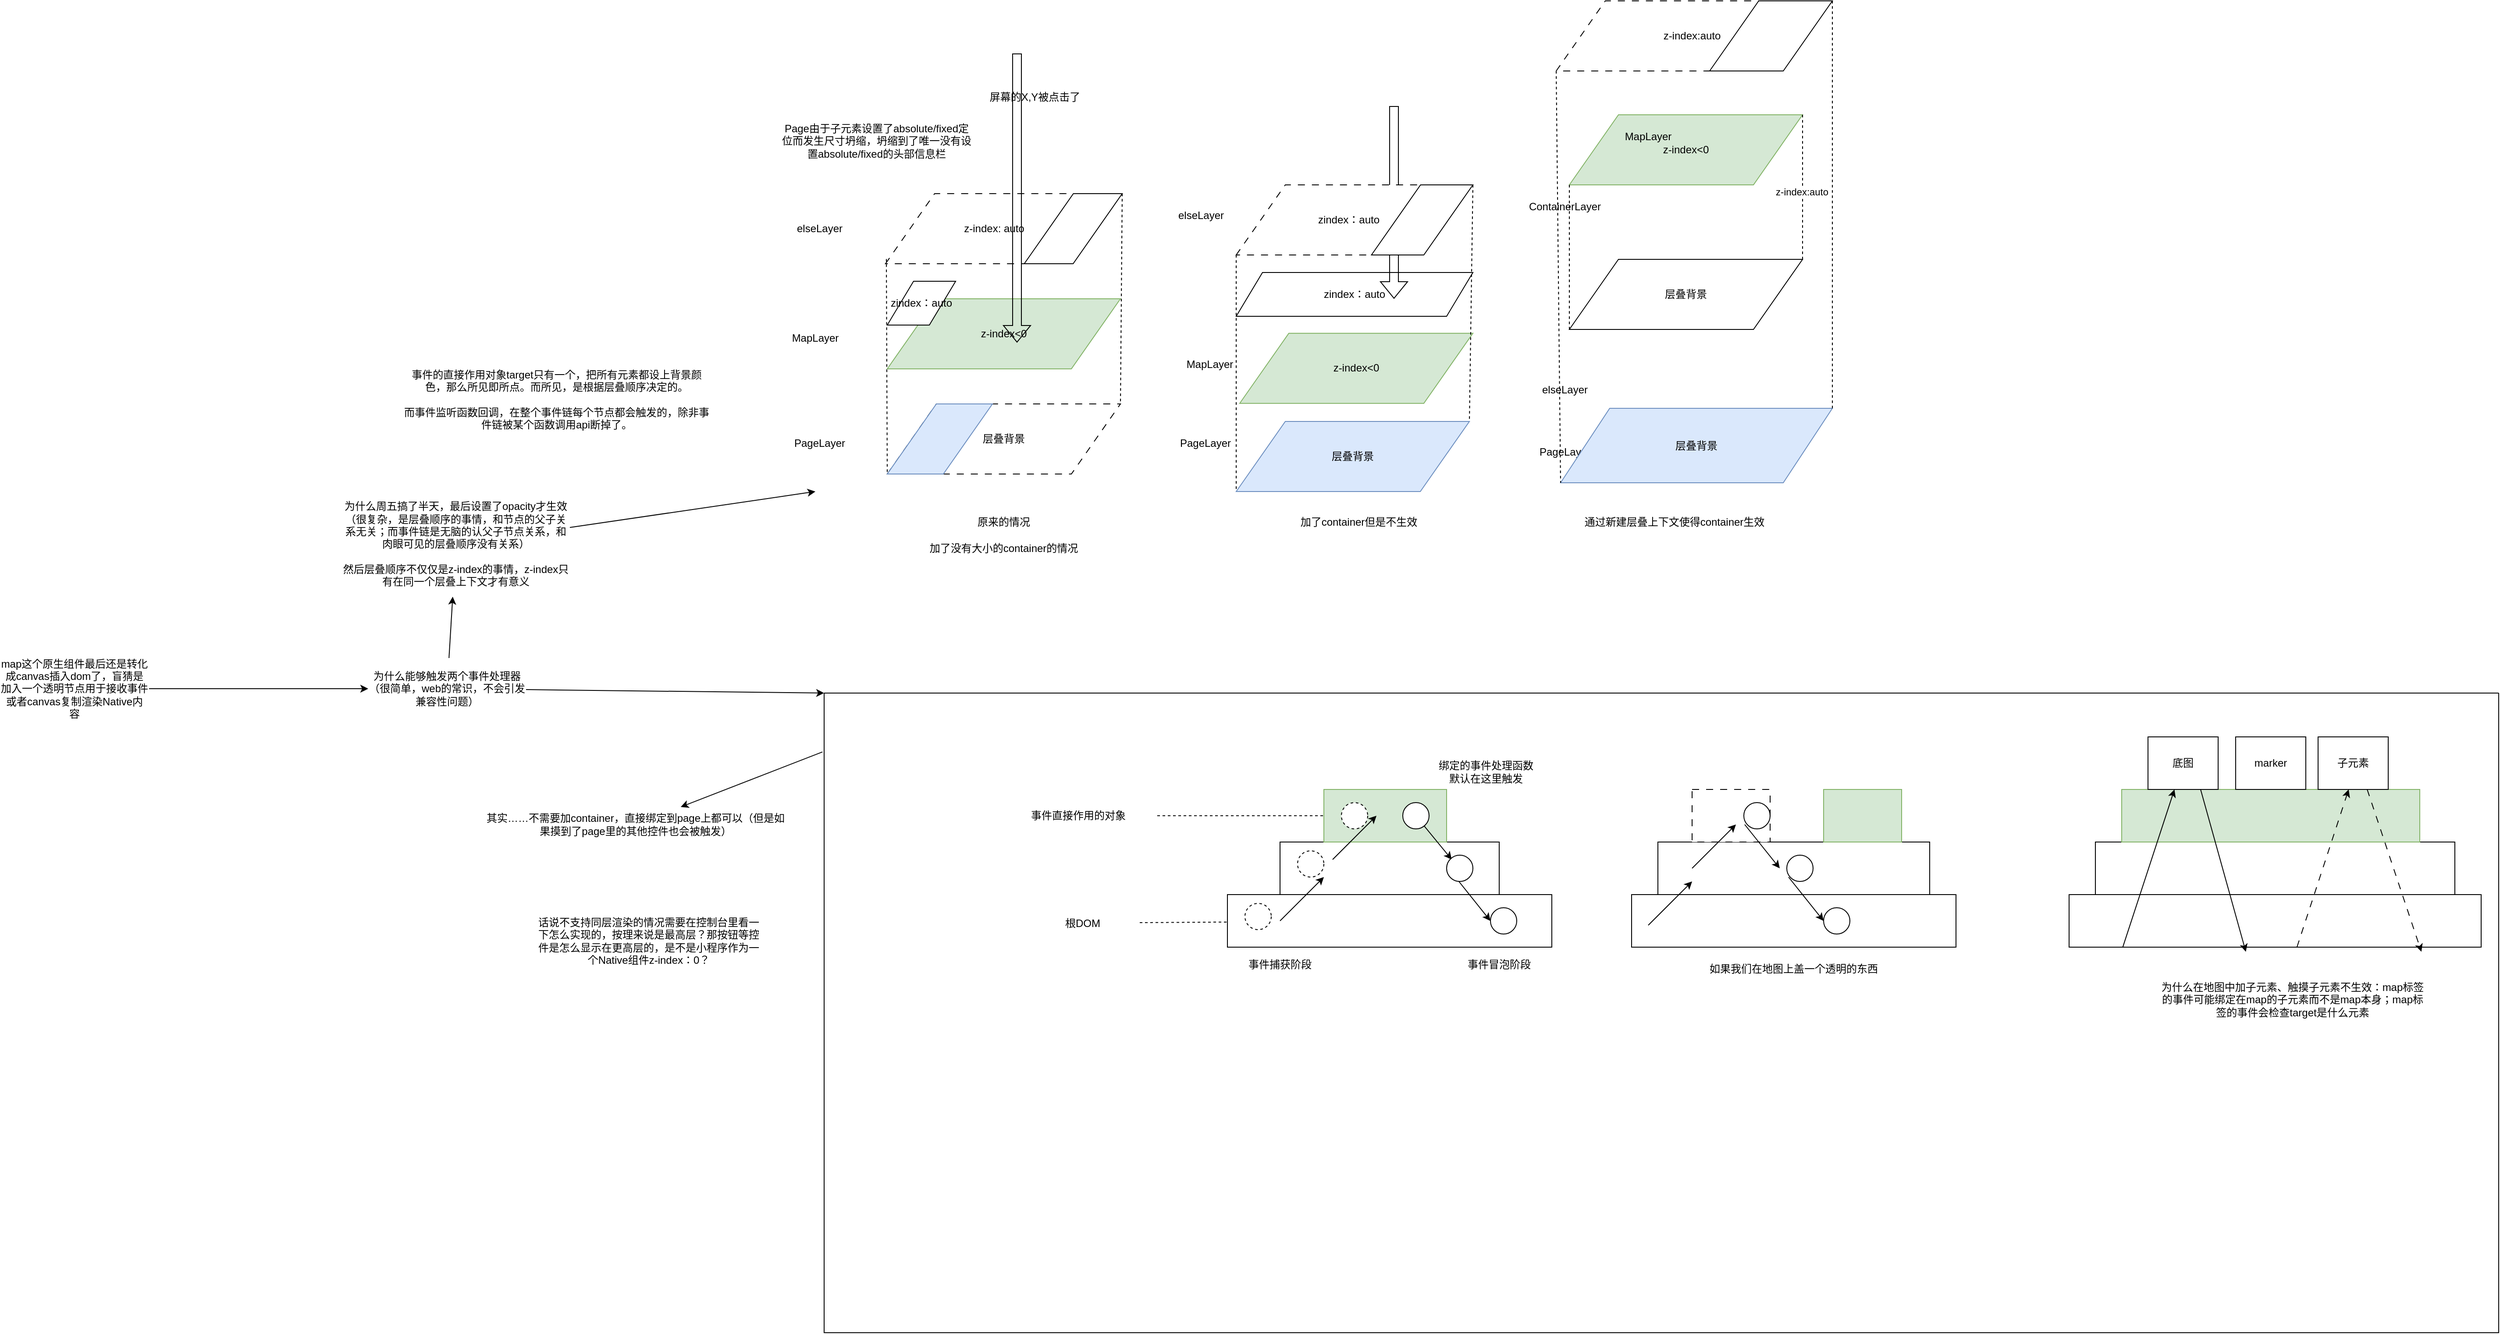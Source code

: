 <mxfile version="26.0.4">
  <diagram name="第 1 页" id="dHkBDI9f2J-48Ag7LJ06">
    <mxGraphModel dx="3703" dy="2246" grid="1" gridSize="10" guides="1" tooltips="1" connect="1" arrows="1" fold="1" page="1" pageScale="1" pageWidth="827" pageHeight="1169" math="0" shadow="0">
      <root>
        <mxCell id="0" />
        <mxCell id="1" parent="0" />
        <mxCell id="xNNs9g-YdDfOZQ5uP7P--42" value="" style="rounded=0;whiteSpace=wrap;html=1;" parent="1" vertex="1">
          <mxGeometry x="410" y="890" width="370" height="60" as="geometry" />
        </mxCell>
        <mxCell id="xNNs9g-YdDfOZQ5uP7P--43" value="" style="rounded=0;whiteSpace=wrap;html=1;" parent="1" vertex="1">
          <mxGeometry x="470" y="830" width="250" height="60" as="geometry" />
        </mxCell>
        <mxCell id="xNNs9g-YdDfOZQ5uP7P--44" value="" style="rounded=0;whiteSpace=wrap;html=1;fillColor=#d5e8d4;strokeColor=#82b366;" parent="1" vertex="1">
          <mxGeometry x="520" y="770" width="140" height="60" as="geometry" />
        </mxCell>
        <mxCell id="xNNs9g-YdDfOZQ5uP7P--45" value="" style="rounded=0;whiteSpace=wrap;html=1;" parent="1" vertex="1">
          <mxGeometry x="871" y="890" width="370" height="60" as="geometry" />
        </mxCell>
        <mxCell id="xNNs9g-YdDfOZQ5uP7P--46" value="" style="rounded=0;whiteSpace=wrap;html=1;" parent="1" vertex="1">
          <mxGeometry x="901" y="830" width="310" height="60" as="geometry" />
        </mxCell>
        <mxCell id="xNNs9g-YdDfOZQ5uP7P--47" value="" style="rounded=0;whiteSpace=wrap;html=1;dashed=1;dashPattern=8 8;" parent="1" vertex="1">
          <mxGeometry x="940" y="770" width="89" height="60" as="geometry" />
        </mxCell>
        <mxCell id="xNNs9g-YdDfOZQ5uP7P--48" value="" style="rounded=0;whiteSpace=wrap;html=1;fillColor=#d5e8d4;strokeColor=#82b366;" parent="1" vertex="1">
          <mxGeometry x="1090" y="770" width="89" height="60" as="geometry" />
        </mxCell>
        <mxCell id="xNNs9g-YdDfOZQ5uP7P--49" value="" style="endArrow=classic;html=1;rounded=0;" parent="1" edge="1">
          <mxGeometry width="50" height="50" relative="1" as="geometry">
            <mxPoint x="470" y="920" as="sourcePoint" />
            <mxPoint x="520" y="870" as="targetPoint" />
          </mxGeometry>
        </mxCell>
        <mxCell id="xNNs9g-YdDfOZQ5uP7P--52" value="" style="endArrow=classic;html=1;rounded=0;" parent="1" edge="1">
          <mxGeometry width="50" height="50" relative="1" as="geometry">
            <mxPoint x="530" y="850" as="sourcePoint" />
            <mxPoint x="580" y="800" as="targetPoint" />
          </mxGeometry>
        </mxCell>
        <mxCell id="xNNs9g-YdDfOZQ5uP7P--53" value="" style="endArrow=classic;html=1;rounded=0;" parent="1" edge="1">
          <mxGeometry width="50" height="50" relative="1" as="geometry">
            <mxPoint x="940" y="860" as="sourcePoint" />
            <mxPoint x="990" y="810" as="targetPoint" />
          </mxGeometry>
        </mxCell>
        <mxCell id="xNNs9g-YdDfOZQ5uP7P--54" value="" style="endArrow=classic;html=1;rounded=0;" parent="1" edge="1">
          <mxGeometry width="50" height="50" relative="1" as="geometry">
            <mxPoint x="890" y="925" as="sourcePoint" />
            <mxPoint x="940" y="875" as="targetPoint" />
          </mxGeometry>
        </mxCell>
        <mxCell id="xNNs9g-YdDfOZQ5uP7P--55" value="" style="endArrow=classic;html=1;rounded=0;" parent="1" source="xNNs9g-YdDfOZQ5uP7P--59" edge="1">
          <mxGeometry width="50" height="50" relative="1" as="geometry">
            <mxPoint x="625.86" y="800" as="sourcePoint" />
            <mxPoint x="665.86" y="850" as="targetPoint" />
          </mxGeometry>
        </mxCell>
        <mxCell id="xNNs9g-YdDfOZQ5uP7P--56" value="" style="endArrow=classic;html=1;rounded=0;" parent="1" edge="1">
          <mxGeometry width="50" height="50" relative="1" as="geometry">
            <mxPoint x="670" y="870" as="sourcePoint" />
            <mxPoint x="710" y="920" as="targetPoint" />
          </mxGeometry>
        </mxCell>
        <mxCell id="xNNs9g-YdDfOZQ5uP7P--57" value="" style="endArrow=classic;html=1;rounded=0;" parent="1" edge="1">
          <mxGeometry width="50" height="50" relative="1" as="geometry">
            <mxPoint x="1000" y="810" as="sourcePoint" />
            <mxPoint x="1040" y="860" as="targetPoint" />
          </mxGeometry>
        </mxCell>
        <mxCell id="xNNs9g-YdDfOZQ5uP7P--60" value="" style="endArrow=classic;html=1;rounded=0;" parent="1" target="xNNs9g-YdDfOZQ5uP7P--59" edge="1">
          <mxGeometry width="50" height="50" relative="1" as="geometry">
            <mxPoint x="625.86" y="800" as="sourcePoint" />
            <mxPoint x="665.86" y="850" as="targetPoint" />
          </mxGeometry>
        </mxCell>
        <mxCell id="xNNs9g-YdDfOZQ5uP7P--59" value="" style="ellipse;whiteSpace=wrap;html=1;" parent="1" vertex="1">
          <mxGeometry x="610" y="785" width="30" height="30" as="geometry" />
        </mxCell>
        <mxCell id="xNNs9g-YdDfOZQ5uP7P--61" value="" style="ellipse;whiteSpace=wrap;html=1;" parent="1" vertex="1">
          <mxGeometry x="660" y="845" width="30" height="30" as="geometry" />
        </mxCell>
        <mxCell id="xNNs9g-YdDfOZQ5uP7P--62" value="" style="ellipse;whiteSpace=wrap;html=1;" parent="1" vertex="1">
          <mxGeometry x="710" y="905" width="30" height="30" as="geometry" />
        </mxCell>
        <mxCell id="xNNs9g-YdDfOZQ5uP7P--63" value="" style="ellipse;whiteSpace=wrap;html=1;" parent="1" vertex="1">
          <mxGeometry x="999" y="785" width="30" height="30" as="geometry" />
        </mxCell>
        <mxCell id="xNNs9g-YdDfOZQ5uP7P--64" value="" style="ellipse;whiteSpace=wrap;html=1;" parent="1" vertex="1">
          <mxGeometry x="1048" y="845" width="30" height="30" as="geometry" />
        </mxCell>
        <mxCell id="xNNs9g-YdDfOZQ5uP7P--65" value="" style="ellipse;whiteSpace=wrap;html=1;" parent="1" vertex="1">
          <mxGeometry x="1090" y="905" width="30" height="30" as="geometry" />
        </mxCell>
        <mxCell id="xNNs9g-YdDfOZQ5uP7P--66" value="" style="endArrow=classic;html=1;rounded=0;" parent="1" edge="1">
          <mxGeometry width="50" height="50" relative="1" as="geometry">
            <mxPoint x="1050" y="870" as="sourcePoint" />
            <mxPoint x="1090" y="920" as="targetPoint" />
          </mxGeometry>
        </mxCell>
        <mxCell id="xNNs9g-YdDfOZQ5uP7P--79" value="" style="swimlane;startSize=0;" parent="1" vertex="1">
          <mxGeometry x="-50" y="660" width="1910" height="730" as="geometry" />
        </mxCell>
        <mxCell id="xNNs9g-YdDfOZQ5uP7P--85" value="事件直接作用的对象" style="text;html=1;align=center;verticalAlign=middle;whiteSpace=wrap;rounded=0;" parent="xNNs9g-YdDfOZQ5uP7P--79" vertex="1">
          <mxGeometry x="200" y="125" width="180" height="30" as="geometry" />
        </mxCell>
        <mxCell id="xNNs9g-YdDfOZQ5uP7P--86" value="根DOM" style="text;html=1;align=center;verticalAlign=middle;whiteSpace=wrap;rounded=0;" parent="xNNs9g-YdDfOZQ5uP7P--79" vertex="1">
          <mxGeometry x="230" y="245" width="130" height="35" as="geometry" />
        </mxCell>
        <mxCell id="xNNs9g-YdDfOZQ5uP7P--96" value="绑定的事件处理函数默认在这里触发" style="text;html=1;align=center;verticalAlign=middle;whiteSpace=wrap;rounded=0;" parent="xNNs9g-YdDfOZQ5uP7P--79" vertex="1">
          <mxGeometry x="700" y="70" width="110" height="40" as="geometry" />
        </mxCell>
        <mxCell id="xNNs9g-YdDfOZQ5uP7P--102" value="" style="ellipse;whiteSpace=wrap;html=1;dashed=1;" parent="xNNs9g-YdDfOZQ5uP7P--79" vertex="1">
          <mxGeometry x="480" y="240" width="30" height="30" as="geometry" />
        </mxCell>
        <mxCell id="xNNs9g-YdDfOZQ5uP7P--104" value="" style="ellipse;whiteSpace=wrap;html=1;dashed=1;" parent="xNNs9g-YdDfOZQ5uP7P--79" vertex="1">
          <mxGeometry x="590" y="125" width="30" height="30" as="geometry" />
        </mxCell>
        <mxCell id="xNNs9g-YdDfOZQ5uP7P--103" value="" style="ellipse;whiteSpace=wrap;html=1;dashed=1;" parent="xNNs9g-YdDfOZQ5uP7P--79" vertex="1">
          <mxGeometry x="540" y="180" width="30" height="30" as="geometry" />
        </mxCell>
        <mxCell id="xNNs9g-YdDfOZQ5uP7P--105" value="事件捕获阶段" style="text;html=1;align=center;verticalAlign=middle;whiteSpace=wrap;rounded=0;" parent="xNNs9g-YdDfOZQ5uP7P--79" vertex="1">
          <mxGeometry x="480" y="300" width="80" height="20" as="geometry" />
        </mxCell>
        <mxCell id="xNNs9g-YdDfOZQ5uP7P--106" value="事件冒泡阶段" style="text;html=1;align=center;verticalAlign=middle;whiteSpace=wrap;rounded=0;" parent="xNNs9g-YdDfOZQ5uP7P--79" vertex="1">
          <mxGeometry x="730" y="300" width="80" height="20" as="geometry" />
        </mxCell>
        <mxCell id="xNNs9g-YdDfOZQ5uP7P--113" value="如果我们在地图上盖一个透明的东西" style="text;html=1;align=center;verticalAlign=middle;whiteSpace=wrap;rounded=0;" parent="xNNs9g-YdDfOZQ5uP7P--79" vertex="1">
          <mxGeometry x="980" y="300" width="252" height="30" as="geometry" />
        </mxCell>
        <mxCell id="xNNs9g-YdDfOZQ5uP7P--114" value="为什么在地图中加子元素、触摸子元素不生效：map标签的事件可能绑定在map的子元素而不是map本身；map标签的事件会检查target是什么元素" style="text;html=1;align=center;verticalAlign=middle;whiteSpace=wrap;rounded=0;" parent="xNNs9g-YdDfOZQ5uP7P--79" vertex="1">
          <mxGeometry x="1520" y="300" width="310" height="100" as="geometry" />
        </mxCell>
        <mxCell id="xNNs9g-YdDfOZQ5uP7P--115" value="" style="rounded=0;whiteSpace=wrap;html=1;" parent="xNNs9g-YdDfOZQ5uP7P--79" vertex="1">
          <mxGeometry x="1420" y="230" width="470" height="60" as="geometry" />
        </mxCell>
        <mxCell id="xNNs9g-YdDfOZQ5uP7P--116" value="" style="rounded=0;whiteSpace=wrap;html=1;" parent="xNNs9g-YdDfOZQ5uP7P--79" vertex="1">
          <mxGeometry x="1450" y="170" width="410" height="60" as="geometry" />
        </mxCell>
        <mxCell id="xNNs9g-YdDfOZQ5uP7P--117" value="" style="rounded=0;whiteSpace=wrap;html=1;fillColor=#d5e8d4;strokeColor=#82b366;" parent="xNNs9g-YdDfOZQ5uP7P--79" vertex="1">
          <mxGeometry x="1480" y="110" width="340" height="60" as="geometry" />
        </mxCell>
        <mxCell id="xNNs9g-YdDfOZQ5uP7P--118" value="底图" style="rounded=0;whiteSpace=wrap;html=1;" parent="xNNs9g-YdDfOZQ5uP7P--79" vertex="1">
          <mxGeometry x="1510" y="50" width="80" height="60" as="geometry" />
        </mxCell>
        <mxCell id="xNNs9g-YdDfOZQ5uP7P--119" value="marker" style="rounded=0;whiteSpace=wrap;html=1;" parent="xNNs9g-YdDfOZQ5uP7P--79" vertex="1">
          <mxGeometry x="1610" y="50" width="80" height="60" as="geometry" />
        </mxCell>
        <mxCell id="xNNs9g-YdDfOZQ5uP7P--122" value="子元素" style="rounded=0;whiteSpace=wrap;html=1;" parent="xNNs9g-YdDfOZQ5uP7P--79" vertex="1">
          <mxGeometry x="1704" y="50" width="80" height="60" as="geometry" />
        </mxCell>
        <mxCell id="xNNs9g-YdDfOZQ5uP7P--124" value="" style="endArrow=classic;html=1;rounded=0;exitX=0.13;exitY=1.007;exitDx=0;exitDy=0;exitPerimeter=0;" parent="xNNs9g-YdDfOZQ5uP7P--79" source="xNNs9g-YdDfOZQ5uP7P--115" target="xNNs9g-YdDfOZQ5uP7P--118" edge="1">
          <mxGeometry width="50" height="50" relative="1" as="geometry">
            <mxPoint x="1500" y="250" as="sourcePoint" />
            <mxPoint x="1550" y="200" as="targetPoint" />
          </mxGeometry>
        </mxCell>
        <mxCell id="xNNs9g-YdDfOZQ5uP7P--125" value="" style="endArrow=classic;html=1;rounded=0;exitX=0.75;exitY=1;exitDx=0;exitDy=0;entryX=0.429;entryY=1.087;entryDx=0;entryDy=0;entryPerimeter=0;" parent="xNNs9g-YdDfOZQ5uP7P--79" source="xNNs9g-YdDfOZQ5uP7P--118" target="xNNs9g-YdDfOZQ5uP7P--115" edge="1">
          <mxGeometry width="50" height="50" relative="1" as="geometry">
            <mxPoint x="1350" y="140" as="sourcePoint" />
            <mxPoint x="1400" y="90" as="targetPoint" />
          </mxGeometry>
        </mxCell>
        <mxCell id="xNNs9g-YdDfOZQ5uP7P--126" value="" style="endArrow=classic;html=1;rounded=0;exitX=0.13;exitY=1.007;exitDx=0;exitDy=0;exitPerimeter=0;dashed=1;dashPattern=8 8;" parent="xNNs9g-YdDfOZQ5uP7P--79" edge="1">
          <mxGeometry width="50" height="50" relative="1" as="geometry">
            <mxPoint x="1679.9" y="290" as="sourcePoint" />
            <mxPoint x="1738.9" y="110" as="targetPoint" />
          </mxGeometry>
        </mxCell>
        <mxCell id="xNNs9g-YdDfOZQ5uP7P--127" value="" style="endArrow=classic;html=1;rounded=0;exitX=0.75;exitY=1;exitDx=0;exitDy=0;entryX=0.855;entryY=1.087;entryDx=0;entryDy=0;entryPerimeter=0;dashed=1;dashPattern=8 8;" parent="xNNs9g-YdDfOZQ5uP7P--79" target="xNNs9g-YdDfOZQ5uP7P--115" edge="1">
          <mxGeometry width="50" height="50" relative="1" as="geometry">
            <mxPoint x="1760" y="110" as="sourcePoint" />
            <mxPoint x="1812" y="295" as="targetPoint" />
          </mxGeometry>
        </mxCell>
        <mxCell id="xNNs9g-YdDfOZQ5uP7P--81" style="rounded=0;orthogonalLoop=1;jettySize=auto;html=1;" parent="1" source="xNNs9g-YdDfOZQ5uP7P--80" edge="1">
          <mxGeometry relative="1" as="geometry">
            <mxPoint x="-60" y="430" as="targetPoint" />
          </mxGeometry>
        </mxCell>
        <mxCell id="xNNs9g-YdDfOZQ5uP7P--80" value="&lt;div&gt;为什么周五搞了半天，最后设置了opacity才生效（很复杂，是层叠顺序的事情，和节点的父子关系无关；而事件链是无脑的认父子节点关系，和肉眼可见的层叠顺序没有关系）&lt;/div&gt;&lt;div&gt;&lt;br&gt;&lt;/div&gt;&lt;div&gt;然后层叠顺序不仅仅是z-index的事情，z-index只有在同一个层叠上下文才有意义&lt;br&gt;&lt;/div&gt;" style="text;html=1;align=center;verticalAlign=middle;whiteSpace=wrap;rounded=0;" parent="1" vertex="1">
          <mxGeometry x="-600" y="430" width="260" height="120" as="geometry" />
        </mxCell>
        <mxCell id="xNNs9g-YdDfOZQ5uP7P--83" style="rounded=0;orthogonalLoop=1;jettySize=auto;html=1;entryX=0;entryY=0;entryDx=0;entryDy=0;" parent="1" source="xNNs9g-YdDfOZQ5uP7P--82" target="xNNs9g-YdDfOZQ5uP7P--79" edge="1">
          <mxGeometry relative="1" as="geometry" />
        </mxCell>
        <mxCell id="xNNs9g-YdDfOZQ5uP7P--100" style="rounded=0;orthogonalLoop=1;jettySize=auto;html=1;" parent="1" source="xNNs9g-YdDfOZQ5uP7P--82" target="xNNs9g-YdDfOZQ5uP7P--80" edge="1">
          <mxGeometry relative="1" as="geometry" />
        </mxCell>
        <mxCell id="xNNs9g-YdDfOZQ5uP7P--82" value="为什么能够触发两个事件处理器（很简单，web的常识，不会引发兼容性问题）" style="text;html=1;align=center;verticalAlign=middle;whiteSpace=wrap;rounded=0;" parent="1" vertex="1">
          <mxGeometry x="-570" y="620" width="180" height="70" as="geometry" />
        </mxCell>
        <mxCell id="xNNs9g-YdDfOZQ5uP7P--87" value="" style="endArrow=none;dashed=1;html=1;rounded=0;" parent="1" source="xNNs9g-YdDfOZQ5uP7P--85" target="xNNs9g-YdDfOZQ5uP7P--44" edge="1">
          <mxGeometry width="50" height="50" relative="1" as="geometry">
            <mxPoint x="50" y="940" as="sourcePoint" />
            <mxPoint x="100" y="890" as="targetPoint" />
          </mxGeometry>
        </mxCell>
        <mxCell id="xNNs9g-YdDfOZQ5uP7P--88" value="" style="endArrow=none;dashed=1;html=1;rounded=0;" parent="1" source="xNNs9g-YdDfOZQ5uP7P--86" target="xNNs9g-YdDfOZQ5uP7P--42" edge="1">
          <mxGeometry width="50" height="50" relative="1" as="geometry">
            <mxPoint x="200" y="1110" as="sourcePoint" />
            <mxPoint x="250" y="1060" as="targetPoint" />
          </mxGeometry>
        </mxCell>
        <mxCell id="xNNs9g-YdDfOZQ5uP7P--98" style="rounded=0;orthogonalLoop=1;jettySize=auto;html=1;" parent="1" source="xNNs9g-YdDfOZQ5uP7P--97" target="xNNs9g-YdDfOZQ5uP7P--82" edge="1">
          <mxGeometry relative="1" as="geometry" />
        </mxCell>
        <mxCell id="xNNs9g-YdDfOZQ5uP7P--97" value="map这个原生组件最后还是转化成canvas插入dom了，盲猜是加入一个透明节点用于接收事件或者canvas复制渲染Native内容" style="text;html=1;align=center;verticalAlign=middle;whiteSpace=wrap;rounded=0;" parent="1" vertex="1">
          <mxGeometry x="-990" y="620" width="170" height="70" as="geometry" />
        </mxCell>
        <mxCell id="xNNs9g-YdDfOZQ5uP7P--107" value="其实……不需要加container，直接绑定到page上都可以（但是如果摸到了page里的其他控件也会被触发）" style="text;html=1;align=center;verticalAlign=middle;whiteSpace=wrap;rounded=0;" parent="1" vertex="1">
          <mxGeometry x="-440" y="790" width="350" height="40" as="geometry" />
        </mxCell>
        <mxCell id="xNNs9g-YdDfOZQ5uP7P--108" value="" style="endArrow=classic;html=1;rounded=0;exitX=-0.001;exitY=0.092;exitDx=0;exitDy=0;exitPerimeter=0;" parent="1" source="xNNs9g-YdDfOZQ5uP7P--79" target="xNNs9g-YdDfOZQ5uP7P--107" edge="1">
          <mxGeometry width="50" height="50" relative="1" as="geometry">
            <mxPoint x="-310" y="910" as="sourcePoint" />
            <mxPoint x="-260" y="860" as="targetPoint" />
          </mxGeometry>
        </mxCell>
        <mxCell id="xNNs9g-YdDfOZQ5uP7P--128" value="话说不支持同层渲染的情况需要在控制台里看一下怎么实现的，按理来说是最高层？那按钮等控件是怎么显示在更高层的，是不是小程序作为一个Native组件z-index：0？" style="text;html=1;align=center;verticalAlign=middle;whiteSpace=wrap;rounded=0;" parent="1" vertex="1">
          <mxGeometry x="-380" y="905" width="260" height="75" as="geometry" />
        </mxCell>
        <mxCell id="xNNs9g-YdDfOZQ5uP7P--90" value="" style="group" parent="1" vertex="1" connectable="0">
          <mxGeometry x="20" y="90" width="270" height="80" as="geometry" />
        </mxCell>
        <mxCell id="xNNs9g-YdDfOZQ5uP7P--23" value="z-index: auto" style="shape=parallelogram;perimeter=parallelogramPerimeter;whiteSpace=wrap;html=1;fixedSize=1;size=56;dashed=1;dashPattern=8 8;" parent="xNNs9g-YdDfOZQ5uP7P--90" vertex="1">
          <mxGeometry width="247.655" height="80" as="geometry" />
        </mxCell>
        <mxCell id="xNNs9g-YdDfOZQ5uP7P--24" value="" style="shape=parallelogram;perimeter=parallelogramPerimeter;whiteSpace=wrap;html=1;fixedSize=1;size=56;" parent="xNNs9g-YdDfOZQ5uP7P--90" vertex="1">
          <mxGeometry x="158.276" width="111.724" height="80" as="geometry" />
        </mxCell>
        <mxCell id="xNNs9g-YdDfOZQ5uP7P--14" value="Page由于子元素设置了absolute/fixed定位而发生尺寸坍缩，坍缩到了唯一没有设置absolute/fixed的头部信息栏" style="text;html=1;align=center;verticalAlign=middle;whiteSpace=wrap;rounded=0;" parent="1" vertex="1">
          <mxGeometry x="-100" width="220" height="60" as="geometry" />
        </mxCell>
        <mxCell id="xNNs9g-YdDfOZQ5uP7P--35" value="ContainerLayer" style="text;html=1;align=center;verticalAlign=middle;whiteSpace=wrap;rounded=0;" parent="1" vertex="1">
          <mxGeometry x="765" y="90" width="60" height="30" as="geometry" />
        </mxCell>
        <mxCell id="xNNs9g-YdDfOZQ5uP7P--38" value="屏幕的X,Y被点击了" style="text;html=1;align=center;verticalAlign=middle;whiteSpace=wrap;rounded=0;" parent="1" vertex="1">
          <mxGeometry x="107" y="-40" width="167" height="40" as="geometry" />
        </mxCell>
        <mxCell id="xNNs9g-YdDfOZQ5uP7P--39" value="确定Target" style="text;html=1;align=center;verticalAlign=middle;whiteSpace=wrap;rounded=0;" parent="1" vertex="1">
          <mxGeometry x="140" y="350" width="60" height="30" as="geometry" />
        </mxCell>
        <mxCell id="xNNs9g-YdDfOZQ5uP7P--71" value="elseLayer" style="text;html=1;align=center;verticalAlign=middle;whiteSpace=wrap;rounded=0;" parent="1" vertex="1">
          <mxGeometry x="-90" y="115" width="70" height="30" as="geometry" />
        </mxCell>
        <mxCell id="xNNs9g-YdDfOZQ5uP7P--72" value="elseLayer" style="text;html=1;align=center;verticalAlign=middle;whiteSpace=wrap;rounded=0;" parent="1" vertex="1">
          <mxGeometry x="345" y="100" width="70" height="30" as="geometry" />
        </mxCell>
        <mxCell id="xNNs9g-YdDfOZQ5uP7P--73" value="elseLayer" style="text;html=1;align=center;verticalAlign=middle;whiteSpace=wrap;rounded=0;" parent="1" vertex="1">
          <mxGeometry x="760" y="299.38" width="70" height="30" as="geometry" />
        </mxCell>
        <mxCell id="xNNs9g-YdDfOZQ5uP7P--74" value="&lt;div&gt;PageLayer&lt;/div&gt;" style="text;html=1;align=center;verticalAlign=middle;whiteSpace=wrap;rounded=0;" parent="1" vertex="1">
          <mxGeometry x="760" y="370" width="70" height="30" as="geometry" />
        </mxCell>
        <mxCell id="xNNs9g-YdDfOZQ5uP7P--109" value="原来的情况" style="text;html=1;align=center;verticalAlign=middle;whiteSpace=wrap;rounded=0;" parent="1" vertex="1">
          <mxGeometry x="110" y="450" width="90" height="30" as="geometry" />
        </mxCell>
        <mxCell id="xNNs9g-YdDfOZQ5uP7P--110" value="通过新建层叠上下文使得container生效" style="text;html=1;align=center;verticalAlign=middle;whiteSpace=wrap;rounded=0;" parent="1" vertex="1">
          <mxGeometry x="810" y="450" width="220" height="30" as="geometry" />
        </mxCell>
        <mxCell id="xNNs9g-YdDfOZQ5uP7P--111" value="加了container但是不生效" style="text;html=1;align=center;verticalAlign=middle;whiteSpace=wrap;rounded=0;" parent="1" vertex="1">
          <mxGeometry x="460" y="450" width="200" height="30" as="geometry" />
        </mxCell>
        <mxCell id="xNNs9g-YdDfOZQ5uP7P--16" value="zindex：auto" style="shape=parallelogram;perimeter=parallelogramPerimeter;whiteSpace=wrap;html=1;fixedSize=1;size=30;" parent="1" vertex="1">
          <mxGeometry x="420" y="180" width="270" height="50" as="geometry" />
        </mxCell>
        <mxCell id="xNNs9g-YdDfOZQ5uP7P--17" value="z-index&amp;lt;0" style="shape=parallelogram;perimeter=parallelogramPerimeter;whiteSpace=wrap;html=1;fixedSize=1;size=56;fillColor=#d5e8d4;strokeColor=#82b366;" parent="1" vertex="1">
          <mxGeometry x="424" y="249.38" width="266" height="80" as="geometry" />
        </mxCell>
        <mxCell id="xNNs9g-YdDfOZQ5uP7P--92" value="" style="group" parent="1" vertex="1" connectable="0">
          <mxGeometry x="420" y="350" width="266" height="80" as="geometry" />
        </mxCell>
        <mxCell id="xNNs9g-YdDfOZQ5uP7P--8" value="层叠背景" style="shape=parallelogram;perimeter=parallelogramPerimeter;whiteSpace=wrap;html=1;fixedSize=1;size=56;fillColor=#dae8fc;strokeColor=#6c8ebf;" parent="xNNs9g-YdDfOZQ5uP7P--92" vertex="1">
          <mxGeometry width="266" height="80" as="geometry" />
        </mxCell>
        <mxCell id="xNNs9g-YdDfOZQ5uP7P--27" value="MapLayer" style="text;html=1;align=center;verticalAlign=middle;whiteSpace=wrap;rounded=0;" parent="1" vertex="1">
          <mxGeometry x="360" y="270" width="60" height="30" as="geometry" />
        </mxCell>
        <mxCell id="xNNs9g-YdDfOZQ5uP7P--21" value="&lt;div&gt;PageLayer&lt;/div&gt;" style="text;html=1;align=center;verticalAlign=middle;whiteSpace=wrap;rounded=0;" parent="1" vertex="1">
          <mxGeometry x="350" y="360" width="70" height="30" as="geometry" />
        </mxCell>
        <mxCell id="xNNs9g-YdDfOZQ5uP7P--22" value="" style="endArrow=classic;html=1;rounded=0;shape=flexArrow;" parent="1" edge="1">
          <mxGeometry width="50" height="50" relative="1" as="geometry">
            <mxPoint x="600" y="-10" as="sourcePoint" />
            <mxPoint x="600" y="210" as="targetPoint" />
          </mxGeometry>
        </mxCell>
        <mxCell id="xNNs9g-YdDfOZQ5uP7P--33" value="z-index&amp;lt;0" style="shape=parallelogram;perimeter=parallelogramPerimeter;whiteSpace=wrap;html=1;fixedSize=1;size=56;fillColor=#d5e8d4;strokeColor=#82b366;" parent="1" vertex="1">
          <mxGeometry x="800" width="266" height="80" as="geometry" />
        </mxCell>
        <mxCell id="xNNs9g-YdDfOZQ5uP7P--94" value="" style="group" parent="1" vertex="1" connectable="0">
          <mxGeometry x="785" y="-130" width="315" height="80" as="geometry" />
        </mxCell>
        <mxCell id="xNNs9g-YdDfOZQ5uP7P--31" value="z-index:auto" style="shape=parallelogram;perimeter=parallelogramPerimeter;whiteSpace=wrap;html=1;fixedSize=1;size=56;dashed=1;dashPattern=8 8;" parent="xNNs9g-YdDfOZQ5uP7P--94" vertex="1">
          <mxGeometry width="310.333" height="80" as="geometry" />
        </mxCell>
        <mxCell id="xNNs9g-YdDfOZQ5uP7P--30" value="" style="shape=parallelogram;perimeter=parallelogramPerimeter;whiteSpace=wrap;html=1;fixedSize=1;size=56;" parent="xNNs9g-YdDfOZQ5uP7P--94" vertex="1">
          <mxGeometry x="175" width="140" height="80" as="geometry" />
        </mxCell>
        <mxCell id="xNNs9g-YdDfOZQ5uP7P--89" value="" style="group" parent="1" vertex="1" connectable="0">
          <mxGeometry x="22" y="330" width="266" height="80" as="geometry" />
        </mxCell>
        <mxCell id="xNNs9g-YdDfOZQ5uP7P--6" value="层叠背景" style="shape=parallelogram;perimeter=parallelogramPerimeter;whiteSpace=wrap;html=1;fixedSize=1;size=56;dashed=1;dashPattern=8 8;" parent="xNNs9g-YdDfOZQ5uP7P--89" vertex="1">
          <mxGeometry width="266" height="80" as="geometry" />
        </mxCell>
        <mxCell id="xNNs9g-YdDfOZQ5uP7P--12" value="" style="shape=parallelogram;perimeter=parallelogramPerimeter;whiteSpace=wrap;html=1;fixedSize=1;size=56;fillColor=#dae8fc;strokeColor=#6c8ebf;" parent="xNNs9g-YdDfOZQ5uP7P--89" vertex="1">
          <mxGeometry width="120" height="80" as="geometry" />
        </mxCell>
        <mxCell id="xNNs9g-YdDfOZQ5uP7P--3" value="z-index&amp;lt;0" style="shape=parallelogram;perimeter=parallelogramPerimeter;whiteSpace=wrap;html=1;fixedSize=1;size=56;fillColor=#d5e8d4;strokeColor=#82b366;" parent="1" vertex="1">
          <mxGeometry x="22" y="210" width="266" height="80" as="geometry" />
        </mxCell>
        <mxCell id="xNNs9g-YdDfOZQ5uP7P--41" value="层叠背景" style="shape=parallelogram;perimeter=parallelogramPerimeter;whiteSpace=wrap;html=1;fixedSize=1;size=56;" parent="1" vertex="1">
          <mxGeometry x="800" y="165" width="266" height="80" as="geometry" />
        </mxCell>
        <mxCell id="xNNs9g-YdDfOZQ5uP7P--7" value="MapLayer" style="text;html=1;align=center;verticalAlign=middle;whiteSpace=wrap;rounded=0;" parent="1" vertex="1">
          <mxGeometry x="-90" y="240" width="60" height="30" as="geometry" />
        </mxCell>
        <mxCell id="xNNs9g-YdDfOZQ5uP7P--2" value="&lt;div&gt;PageLayer&lt;/div&gt;" style="text;html=1;align=center;verticalAlign=middle;whiteSpace=wrap;rounded=0;" parent="1" vertex="1">
          <mxGeometry x="-90" y="360" width="70" height="30" as="geometry" />
        </mxCell>
        <mxCell id="xNNs9g-YdDfOZQ5uP7P--13" value="" style="endArrow=classic;html=1;rounded=0;shape=flexArrow;" parent="1" edge="1">
          <mxGeometry width="50" height="50" relative="1" as="geometry">
            <mxPoint x="170" y="-70" as="sourcePoint" />
            <mxPoint x="170" y="260" as="targetPoint" />
          </mxGeometry>
        </mxCell>
        <mxCell id="xNNs9g-YdDfOZQ5uP7P--11" value="" style="endArrow=none;dashed=1;html=1;rounded=0;exitX=0.004;exitY=0.933;exitDx=0;exitDy=0;entryX=0;entryY=1;entryDx=0;entryDy=0;exitPerimeter=0;" parent="1" edge="1" target="xNNs9g-YdDfOZQ5uP7P--12" source="xNNs9g-YdDfOZQ5uP7P--23">
          <mxGeometry width="50" height="50" relative="1" as="geometry">
            <mxPoint x="20" y="80" as="sourcePoint" />
            <mxPoint x="20" y="440" as="targetPoint" />
          </mxGeometry>
        </mxCell>
        <mxCell id="xNNs9g-YdDfOZQ5uP7P--40" value="" style="endArrow=none;dashed=1;html=1;rounded=0;entryX=1;entryY=0;entryDx=0;entryDy=0;exitX=1;exitY=0;exitDx=0;exitDy=0;" parent="1" edge="1" target="xNNs9g-YdDfOZQ5uP7P--6" source="xNNs9g-YdDfOZQ5uP7P--24">
          <mxGeometry width="50" height="50" relative="1" as="geometry">
            <mxPoint x="310" y="90" as="sourcePoint" />
            <mxPoint x="330" y="570" as="targetPoint" />
          </mxGeometry>
        </mxCell>
        <mxCell id="xNNs9g-YdDfOZQ5uP7P--67" value="" style="endArrow=none;dashed=1;html=1;rounded=0;exitX=0;exitY=1;exitDx=0;exitDy=0;entryX=0;entryY=1;entryDx=0;entryDy=0;" parent="1" edge="1" target="xNNs9g-YdDfOZQ5uP7P--8" source="xNNs9g-YdDfOZQ5uP7P--25">
          <mxGeometry width="50" height="50" relative="1" as="geometry">
            <mxPoint x="419" y="85" as="sourcePoint" />
            <mxPoint x="419" y="425" as="targetPoint" />
          </mxGeometry>
        </mxCell>
        <mxCell id="xNNs9g-YdDfOZQ5uP7P--68" value="" style="endArrow=none;dashed=1;html=1;rounded=0;exitX=1;exitY=0;exitDx=0;exitDy=0;entryX=1;entryY=0;entryDx=0;entryDy=0;" parent="1" edge="1" target="xNNs9g-YdDfOZQ5uP7P--8" source="xNNs9g-YdDfOZQ5uP7P--26">
          <mxGeometry width="50" height="50" relative="1" as="geometry">
            <mxPoint x="696" y="60" as="sourcePoint" />
            <mxPoint x="696" y="400" as="targetPoint" />
          </mxGeometry>
        </mxCell>
        <mxCell id="xNNs9g-YdDfOZQ5uP7P--70" value="" style="endArrow=none;dashed=1;html=1;rounded=0;exitX=1;exitY=0;exitDx=0;exitDy=0;entryX=1;entryY=0;entryDx=0;entryDy=0;" parent="1" edge="1" target="xNNs9g-YdDfOZQ5uP7P--41" source="xNNs9g-YdDfOZQ5uP7P--33">
          <mxGeometry width="50" height="50" relative="1" as="geometry">
            <mxPoint x="1060" y="52.5" as="sourcePoint" />
            <mxPoint x="1060" y="392.5" as="targetPoint" />
          </mxGeometry>
        </mxCell>
        <mxCell id="GyBSC9jFxNs4gC6KFQF7-52" value="&lt;div&gt;z-index:auto&lt;/div&gt;" style="edgeLabel;html=1;align=center;verticalAlign=middle;resizable=0;points=[];" vertex="1" connectable="0" parent="xNNs9g-YdDfOZQ5uP7P--70">
          <mxGeometry x="0.067" y="-1" relative="1" as="geometry">
            <mxPoint as="offset" />
          </mxGeometry>
        </mxCell>
        <mxCell id="xNNs9g-YdDfOZQ5uP7P--29" value="层叠背景" style="shape=parallelogram;perimeter=parallelogramPerimeter;whiteSpace=wrap;html=1;fixedSize=1;size=56;fillColor=#dae8fc;strokeColor=#6c8ebf;" parent="1" vertex="1">
          <mxGeometry x="790" y="335" width="310" height="85" as="geometry" />
        </mxCell>
        <mxCell id="xNNs9g-YdDfOZQ5uP7P--69" value="" style="endArrow=none;dashed=1;html=1;rounded=0;exitX=0;exitY=1;exitDx=0;exitDy=0;entryX=0;entryY=1;entryDx=0;entryDy=0;" parent="1" edge="1" target="xNNs9g-YdDfOZQ5uP7P--41" source="xNNs9g-YdDfOZQ5uP7P--33">
          <mxGeometry width="50" height="50" relative="1" as="geometry">
            <mxPoint x="792.82" y="75" as="sourcePoint" />
            <mxPoint x="792.82" y="415" as="targetPoint" />
          </mxGeometry>
        </mxCell>
        <mxCell id="GyBSC9jFxNs4gC6KFQF7-2" value="" style="endArrow=none;dashed=1;html=1;rounded=0;exitX=1;exitY=0;exitDx=0;exitDy=0;entryX=1;entryY=0;entryDx=0;entryDy=0;" edge="1" parent="1" source="xNNs9g-YdDfOZQ5uP7P--30" target="xNNs9g-YdDfOZQ5uP7P--29">
          <mxGeometry width="50" height="50" relative="1" as="geometry">
            <mxPoint x="1060" y="52.5" as="sourcePoint" />
            <mxPoint x="1060" y="392.5" as="targetPoint" />
          </mxGeometry>
        </mxCell>
        <mxCell id="GyBSC9jFxNs4gC6KFQF7-3" value="" style="endArrow=none;dashed=1;html=1;rounded=0;exitX=0;exitY=1;exitDx=0;exitDy=0;entryX=0;entryY=1;entryDx=0;entryDy=0;" edge="1" parent="1" source="xNNs9g-YdDfOZQ5uP7P--31" target="xNNs9g-YdDfOZQ5uP7P--29">
          <mxGeometry width="50" height="50" relative="1" as="geometry">
            <mxPoint x="792.82" y="75" as="sourcePoint" />
            <mxPoint x="792.82" y="415" as="targetPoint" />
          </mxGeometry>
        </mxCell>
        <mxCell id="xNNs9g-YdDfOZQ5uP7P--77" value="MapLayer" style="text;html=1;align=center;verticalAlign=middle;whiteSpace=wrap;rounded=0;" parent="1" vertex="1">
          <mxGeometry x="860" y="10" width="60" height="30" as="geometry" />
        </mxCell>
        <mxCell id="xNNs9g-YdDfOZQ5uP7P--91" value="" style="group" parent="1" vertex="1" connectable="0">
          <mxGeometry x="420" y="80" width="270" height="80" as="geometry" />
        </mxCell>
        <mxCell id="xNNs9g-YdDfOZQ5uP7P--25" value="zindex：auto" style="shape=parallelogram;perimeter=parallelogramPerimeter;whiteSpace=wrap;html=1;fixedSize=1;size=56;dashed=1;dashPattern=8 8;" parent="xNNs9g-YdDfOZQ5uP7P--91" vertex="1">
          <mxGeometry width="256.5" height="80" as="geometry" />
        </mxCell>
        <mxCell id="xNNs9g-YdDfOZQ5uP7P--26" value="" style="shape=parallelogram;perimeter=parallelogramPerimeter;whiteSpace=wrap;html=1;fixedSize=1;size=56;" parent="xNNs9g-YdDfOZQ5uP7P--91" vertex="1">
          <mxGeometry x="154.286" width="115.714" height="80" as="geometry" />
        </mxCell>
        <mxCell id="xNNs9g-YdDfOZQ5uP7P--112" value="加了没有大小的container的情况" style="text;html=1;align=center;verticalAlign=middle;whiteSpace=wrap;rounded=0;" parent="1" vertex="1">
          <mxGeometry x="55" y="480" width="200" height="30" as="geometry" />
        </mxCell>
        <mxCell id="GyBSC9jFxNs4gC6KFQF7-51" value="&lt;div&gt;事件的直接作用对象target只有一个，把所有元素都设上背景颜色，那么所见即所点。而所见，是根据层叠顺序决定的。&lt;/div&gt;&lt;div&gt;&lt;br&gt;&lt;/div&gt;&lt;div&gt;而事件监听函数回调，在整个事件链每个节点都会触发的，除非事件链被某个函数调用api断掉了。&lt;br&gt;&lt;/div&gt;" style="text;html=1;align=center;verticalAlign=middle;whiteSpace=wrap;rounded=0;" vertex="1" parent="1">
          <mxGeometry x="-530" y="270" width="350" height="110" as="geometry" />
        </mxCell>
        <mxCell id="GyBSC9jFxNs4gC6KFQF7-53" value="zindex：auto" style="shape=parallelogram;perimeter=parallelogramPerimeter;whiteSpace=wrap;html=1;fixedSize=1;size=30;" vertex="1" parent="1">
          <mxGeometry x="22" y="190" width="78" height="50" as="geometry" />
        </mxCell>
      </root>
    </mxGraphModel>
  </diagram>
</mxfile>
